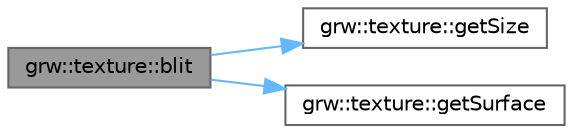digraph "grw::texture::blit"
{
 // LATEX_PDF_SIZE
  bgcolor="transparent";
  edge [fontname=Helvetica,fontsize=10,labelfontname=Helvetica,labelfontsize=10];
  node [fontname=Helvetica,fontsize=10,shape=box,height=0.2,width=0.4];
  rankdir="LR";
  Node1 [label="grw::texture::blit",height=0.2,width=0.4,color="gray40", fillcolor="grey60", style="filled", fontcolor="black",tooltip="Blit a texture on another texture."];
  Node1 -> Node2 [color="steelblue1",style="solid"];
  Node2 [label="grw::texture::getSize",height=0.2,width=0.4,color="grey40", fillcolor="white", style="filled",URL="$classgrw_1_1texture.html#a2b6d8bd00b3ffe068dd45917782b5a2d",tooltip=" "];
  Node1 -> Node3 [color="steelblue1",style="solid"];
  Node3 [label="grw::texture::getSurface",height=0.2,width=0.4,color="grey40", fillcolor="white", style="filled",URL="$classgrw_1_1texture.html#a9dd1ce134bf5188f90c0f96a350f39b3",tooltip=" "];
}
